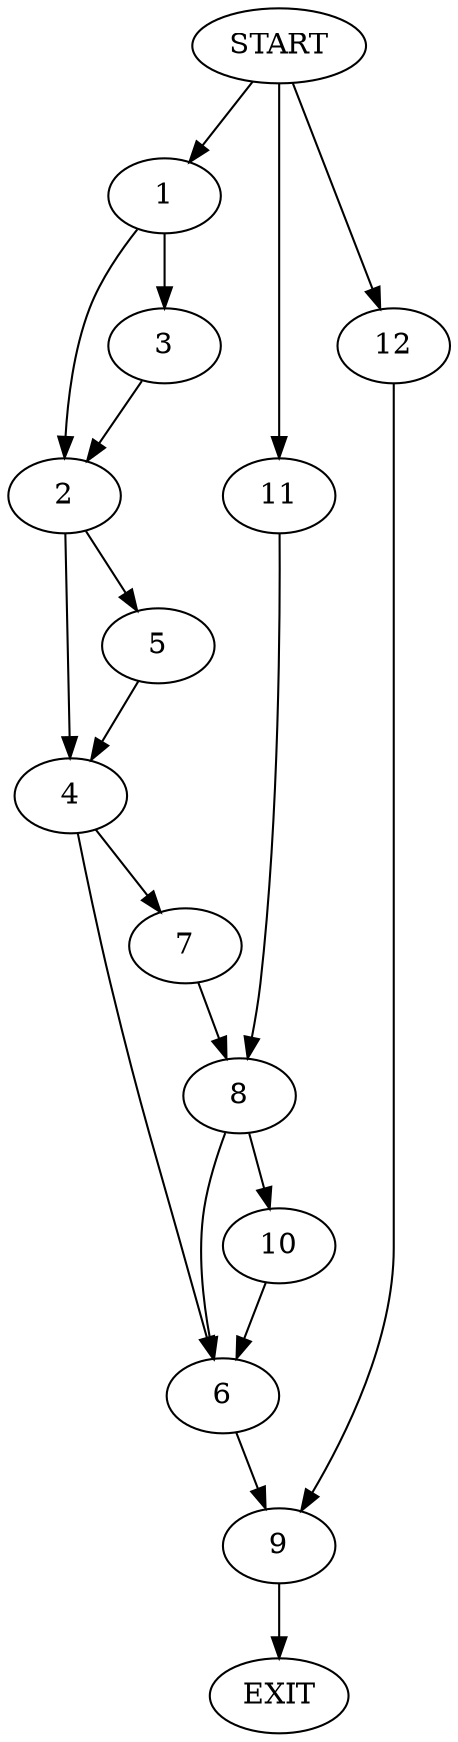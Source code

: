 digraph {
0 [label="START"]
13 [label="EXIT"]
0 -> 1
1 -> 2
1 -> 3
2 -> 4
2 -> 5
3 -> 2
5 -> 4
4 -> 6
4 -> 7
7 -> 8
6 -> 9
8 -> 6
8 -> 10
0 -> 11
11 -> 8
10 -> 6
9 -> 13
0 -> 12
12 -> 9
}
